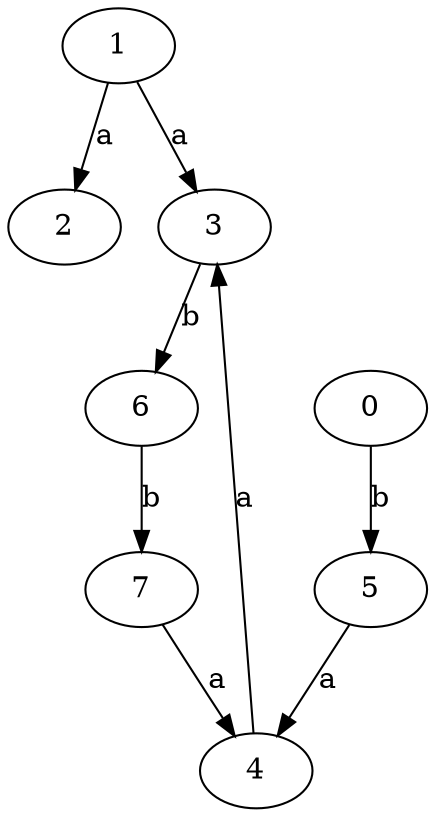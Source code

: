 strict digraph  {
2;
3;
4;
5;
0;
6;
1;
7;
3 -> 6  [label=b];
4 -> 3  [label=a];
5 -> 4  [label=a];
0 -> 5  [label=b];
6 -> 7  [label=b];
1 -> 2  [label=a];
1 -> 3  [label=a];
7 -> 4  [label=a];
}

